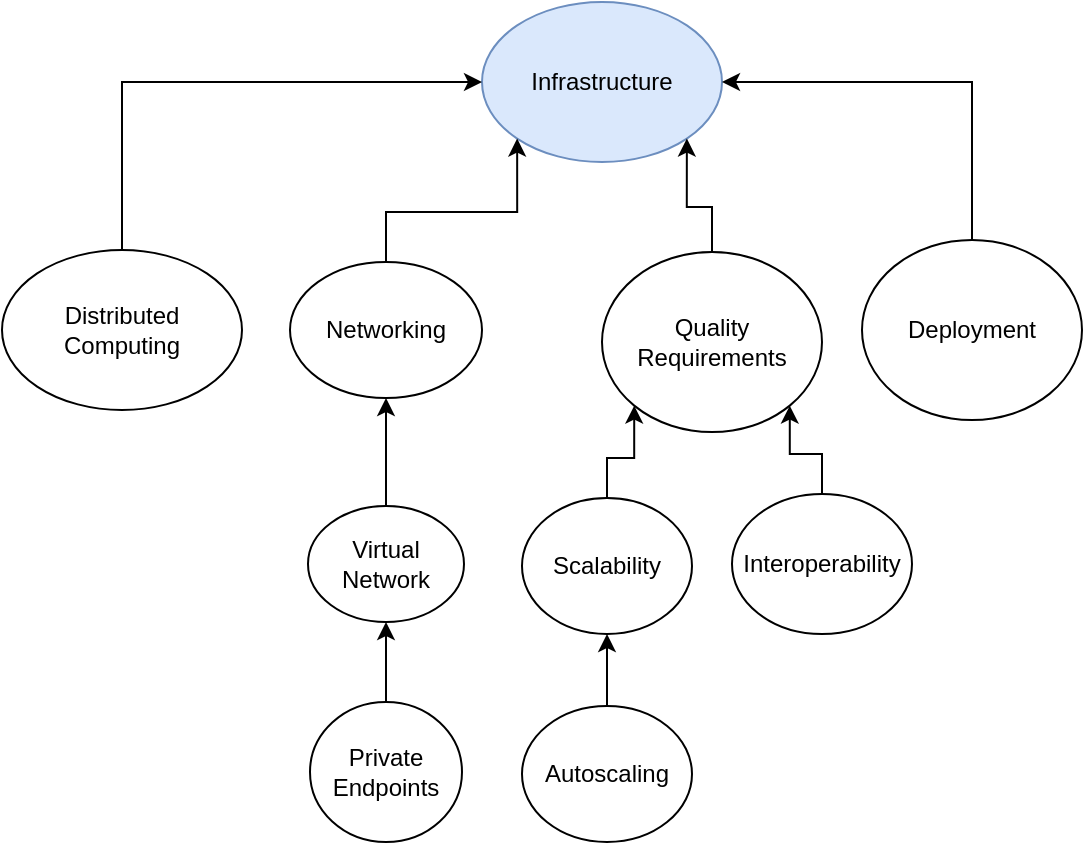 <mxfile version="24.5.3" type="device">
  <diagram name="Page-1" id="IwvpllreFa3LyOs5VQ8r">
    <mxGraphModel dx="1434" dy="843" grid="1" gridSize="10" guides="1" tooltips="1" connect="1" arrows="1" fold="1" page="1" pageScale="1" pageWidth="850" pageHeight="1100" math="0" shadow="0">
      <root>
        <mxCell id="0" />
        <mxCell id="1" parent="0" />
        <mxCell id="6f9qxr4I0QqmBMJCb98_-1" value="Infrastructure" style="ellipse;whiteSpace=wrap;html=1;fillColor=#dae8fc;strokeColor=#6c8ebf;" vertex="1" parent="1">
          <mxGeometry x="270" y="150" width="120" height="80" as="geometry" />
        </mxCell>
        <mxCell id="6f9qxr4I0QqmBMJCb98_-11" style="edgeStyle=orthogonalEdgeStyle;rounded=0;orthogonalLoop=1;jettySize=auto;html=1;entryX=0;entryY=0.5;entryDx=0;entryDy=0;exitX=0.5;exitY=0;exitDx=0;exitDy=0;" edge="1" parent="1" source="6f9qxr4I0QqmBMJCb98_-2" target="6f9qxr4I0QqmBMJCb98_-1">
          <mxGeometry relative="1" as="geometry">
            <Array as="points">
              <mxPoint x="90" y="190" />
            </Array>
          </mxGeometry>
        </mxCell>
        <mxCell id="6f9qxr4I0QqmBMJCb98_-2" value="Distributed Computing" style="ellipse;whiteSpace=wrap;html=1;" vertex="1" parent="1">
          <mxGeometry x="30" y="274" width="120" height="80" as="geometry" />
        </mxCell>
        <mxCell id="6f9qxr4I0QqmBMJCb98_-7" style="edgeStyle=orthogonalEdgeStyle;rounded=0;orthogonalLoop=1;jettySize=auto;html=1;entryX=0;entryY=1;entryDx=0;entryDy=0;" edge="1" parent="1" source="6f9qxr4I0QqmBMJCb98_-3" target="6f9qxr4I0QqmBMJCb98_-1">
          <mxGeometry relative="1" as="geometry" />
        </mxCell>
        <mxCell id="6f9qxr4I0QqmBMJCb98_-3" value="Networking" style="ellipse;whiteSpace=wrap;html=1;" vertex="1" parent="1">
          <mxGeometry x="174" y="280" width="96" height="68" as="geometry" />
        </mxCell>
        <mxCell id="6f9qxr4I0QqmBMJCb98_-8" style="edgeStyle=orthogonalEdgeStyle;rounded=0;orthogonalLoop=1;jettySize=auto;html=1;entryX=0.5;entryY=1;entryDx=0;entryDy=0;" edge="1" parent="1" source="6f9qxr4I0QqmBMJCb98_-4" target="6f9qxr4I0QqmBMJCb98_-3">
          <mxGeometry relative="1" as="geometry" />
        </mxCell>
        <mxCell id="6f9qxr4I0QqmBMJCb98_-4" value="Virtual Network" style="ellipse;whiteSpace=wrap;html=1;" vertex="1" parent="1">
          <mxGeometry x="183" y="402" width="78" height="58" as="geometry" />
        </mxCell>
        <mxCell id="6f9qxr4I0QqmBMJCb98_-9" style="edgeStyle=orthogonalEdgeStyle;rounded=0;orthogonalLoop=1;jettySize=auto;html=1;entryX=0.5;entryY=1;entryDx=0;entryDy=0;" edge="1" parent="1" source="6f9qxr4I0QqmBMJCb98_-5" target="6f9qxr4I0QqmBMJCb98_-4">
          <mxGeometry relative="1" as="geometry" />
        </mxCell>
        <mxCell id="6f9qxr4I0QqmBMJCb98_-5" value="Private Endpoints" style="ellipse;whiteSpace=wrap;html=1;" vertex="1" parent="1">
          <mxGeometry x="184" y="500" width="76" height="70" as="geometry" />
        </mxCell>
        <mxCell id="6f9qxr4I0QqmBMJCb98_-22" style="edgeStyle=orthogonalEdgeStyle;rounded=0;orthogonalLoop=1;jettySize=auto;html=1;entryX=1;entryY=1;entryDx=0;entryDy=0;" edge="1" parent="1" source="6f9qxr4I0QqmBMJCb98_-10" target="6f9qxr4I0QqmBMJCb98_-1">
          <mxGeometry relative="1" as="geometry" />
        </mxCell>
        <mxCell id="6f9qxr4I0QqmBMJCb98_-10" value="Quality Requirements" style="ellipse;whiteSpace=wrap;html=1;" vertex="1" parent="1">
          <mxGeometry x="330" y="275" width="110" height="90" as="geometry" />
        </mxCell>
        <mxCell id="6f9qxr4I0QqmBMJCb98_-15" style="edgeStyle=orthogonalEdgeStyle;rounded=0;orthogonalLoop=1;jettySize=auto;html=1;entryX=0;entryY=1;entryDx=0;entryDy=0;" edge="1" parent="1" source="6f9qxr4I0QqmBMJCb98_-13" target="6f9qxr4I0QqmBMJCb98_-10">
          <mxGeometry relative="1" as="geometry" />
        </mxCell>
        <mxCell id="6f9qxr4I0QqmBMJCb98_-13" value="Scalability" style="ellipse;whiteSpace=wrap;html=1;" vertex="1" parent="1">
          <mxGeometry x="290" y="398" width="85" height="68" as="geometry" />
        </mxCell>
        <mxCell id="6f9qxr4I0QqmBMJCb98_-16" style="edgeStyle=orthogonalEdgeStyle;rounded=0;orthogonalLoop=1;jettySize=auto;html=1;entryX=1;entryY=1;entryDx=0;entryDy=0;" edge="1" parent="1" source="6f9qxr4I0QqmBMJCb98_-14" target="6f9qxr4I0QqmBMJCb98_-10">
          <mxGeometry relative="1" as="geometry" />
        </mxCell>
        <mxCell id="6f9qxr4I0QqmBMJCb98_-14" value="Interoperability" style="ellipse;whiteSpace=wrap;html=1;" vertex="1" parent="1">
          <mxGeometry x="395" y="396" width="90" height="70" as="geometry" />
        </mxCell>
        <mxCell id="6f9qxr4I0QqmBMJCb98_-18" style="edgeStyle=orthogonalEdgeStyle;rounded=0;orthogonalLoop=1;jettySize=auto;html=1;entryX=0.5;entryY=1;entryDx=0;entryDy=0;" edge="1" parent="1" source="6f9qxr4I0QqmBMJCb98_-17" target="6f9qxr4I0QqmBMJCb98_-13">
          <mxGeometry relative="1" as="geometry" />
        </mxCell>
        <mxCell id="6f9qxr4I0QqmBMJCb98_-17" value="Autoscaling" style="ellipse;whiteSpace=wrap;html=1;" vertex="1" parent="1">
          <mxGeometry x="290" y="502" width="85" height="68" as="geometry" />
        </mxCell>
        <mxCell id="6f9qxr4I0QqmBMJCb98_-20" style="edgeStyle=orthogonalEdgeStyle;rounded=0;orthogonalLoop=1;jettySize=auto;html=1;entryX=1;entryY=0.5;entryDx=0;entryDy=0;exitX=0.5;exitY=0;exitDx=0;exitDy=0;" edge="1" parent="1" source="6f9qxr4I0QqmBMJCb98_-19" target="6f9qxr4I0QqmBMJCb98_-1">
          <mxGeometry relative="1" as="geometry">
            <Array as="points">
              <mxPoint x="515" y="190" />
            </Array>
          </mxGeometry>
        </mxCell>
        <mxCell id="6f9qxr4I0QqmBMJCb98_-19" value="Deployment" style="ellipse;whiteSpace=wrap;html=1;" vertex="1" parent="1">
          <mxGeometry x="460" y="269" width="110" height="90" as="geometry" />
        </mxCell>
      </root>
    </mxGraphModel>
  </diagram>
</mxfile>
